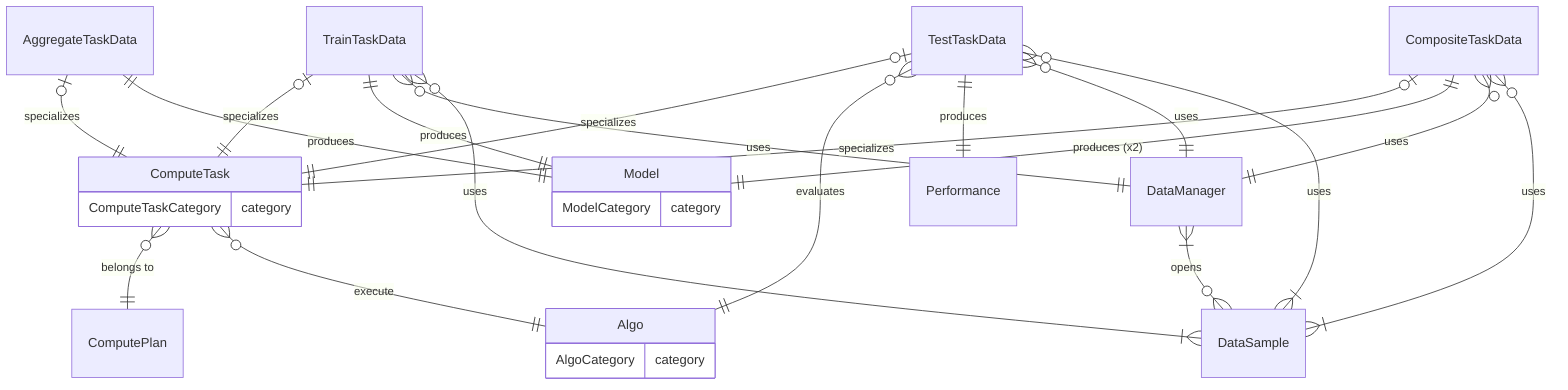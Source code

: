 erDiagram
    DataManager }|--o{ DataSample : opens
    ComputeTask }o--|| ComputePlan : "belongs to"
    ComputeTask {
        ComputeTaskCategory category
    }

    ComputeTask }o--|| Algo : execute
    Algo {
        AlgoCategory category
    }

    TrainTaskData |o--|| ComputeTask: specializes
    TrainTaskData ||--|| Model: produces
    TrainTaskData }o--|| DataManager: uses
    TrainTaskData }o--|{ DataSample: uses

    TestTaskData |o--|| ComputeTask: specializes
    TestTaskData }o--|| Algo : evaluates
    TestTaskData ||--|| Performance: produces
    TestTaskData }o--|| DataManager: uses
    TestTaskData }o--|{ DataSample: uses

    AggregateTaskData |o--|| ComputeTask: specializes
    AggregateTaskData ||--|| Model: produces

    CompositeTaskData |o--|| ComputeTask: specializes
    CompositeTaskData ||--|| Model: "produces (x2)"
    CompositeTaskData }o--|| DataManager: uses
    CompositeTaskData }o--|{ DataSample: uses

    Model {
        ModelCategory category
    }